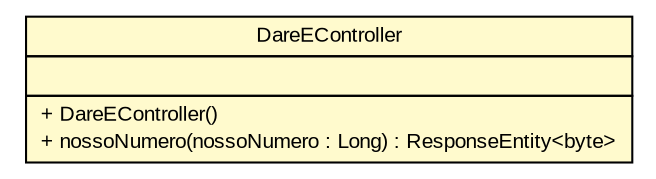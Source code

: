 #!/usr/local/bin/dot
#
# Class diagram 
# Generated by UMLGraph version R5_6 (http://www.umlgraph.org/)
#

digraph G {
	edge [fontname="arial",fontsize=10,labelfontname="arial",labelfontsize=10];
	node [fontname="arial",fontsize=10,shape=plaintext];
	nodesep=0.25;
	ranksep=0.5;
	// br.gov.to.sefaz.arr.parametros.controller.rest.DareEController
	c438397 [label=<<table title="br.gov.to.sefaz.arr.parametros.controller.rest.DareEController" border="0" cellborder="1" cellspacing="0" cellpadding="2" port="p" bgcolor="lemonChiffon" href="./DareEController.html">
		<tr><td><table border="0" cellspacing="0" cellpadding="1">
<tr><td align="center" balign="center"> DareEController </td></tr>
		</table></td></tr>
		<tr><td><table border="0" cellspacing="0" cellpadding="1">
<tr><td align="left" balign="left">  </td></tr>
		</table></td></tr>
		<tr><td><table border="0" cellspacing="0" cellpadding="1">
<tr><td align="left" balign="left"> + DareEController() </td></tr>
<tr><td align="left" balign="left"> + nossoNumero(nossoNumero : Long) : ResponseEntity&lt;byte&gt; </td></tr>
		</table></td></tr>
		</table>>, URL="./DareEController.html", fontname="arial", fontcolor="black", fontsize=10.0];
}

